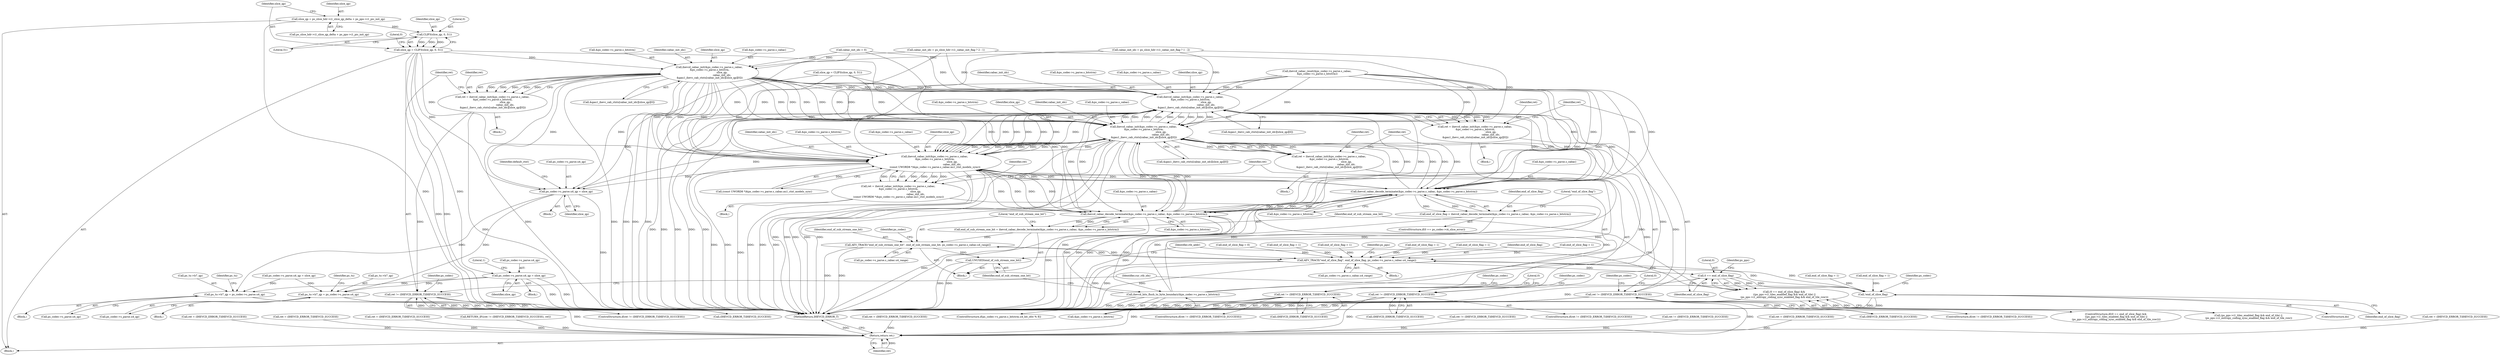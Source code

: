 digraph "0_Android_2b9fb0c2074d370a254b35e2489de2d94943578d@integer" {
"1000857" [label="(Call,slice_qp = ps_slice_hdr->i1_slice_qp_delta + ps_pps->i1_pic_init_qp)"];
"1000868" [label="(Call,CLIP3(slice_qp, 0, 51))"];
"1000866" [label="(Call,slice_qp = CLIP3(slice_qp, 0, 51))"];
"1000901" [label="(Call,ps_codec->s_parse.u4_qp = slice_qp)"];
"1001993" [label="(Call,ps_tu->b7_qp = ps_codec->s_parse.u4_qp)"];
"1002264" [label="(Call,ps_tu->b7_qp = ps_codec->s_parse.u4_qp)"];
"1000986" [label="(Call,ihevcd_cabac_init(&ps_codec->s_parse.s_cabac,\n &ps_codec->s_parse.s_bitstrm,\n                                slice_qp,\n                                cabac_init_idc,\n &gau1_ihevc_cab_ctxts[cabac_init_idc][slice_qp][0]))"];
"1000984" [label="(Call,ret = ihevcd_cabac_init(&ps_codec->s_parse.s_cabac,\n &ps_codec->s_parse.s_bitstrm,\n                                slice_qp,\n                                cabac_init_idc,\n &gau1_ihevc_cab_ctxts[cabac_init_idc][slice_qp][0]))"];
"1001010" [label="(Call,ret != (IHEVCD_ERROR_T)IHEVCD_SUCCESS)"];
"1005289" [label="(Return,return ret;)"];
"1001305" [label="(Call,ihevcd_cabac_init(&ps_codec->s_parse.s_cabac,\n &ps_codec->s_parse.s_bitstrm,\n                                        slice_qp,\n                                        cabac_init_idc,\n &gau1_ihevc_cab_ctxts[cabac_init_idc][slice_qp][0]))"];
"1001303" [label="(Call,ret = ihevcd_cabac_init(&ps_codec->s_parse.s_cabac,\n &ps_codec->s_parse.s_bitstrm,\n                                        slice_qp,\n                                        cabac_init_idc,\n &gau1_ihevc_cab_ctxts[cabac_init_idc][slice_qp][0]))"];
"1001329" [label="(Call,ret != (IHEVCD_ERROR_T)IHEVCD_SUCCESS)"];
"1001564" [label="(Call,ps_codec->s_parse.u4_qp = slice_qp)"];
"1001576" [label="(Call,ihevcd_cabac_init(&ps_codec->s_parse.s_cabac,\n &ps_codec->s_parse.s_bitstrm,\n                                            slice_qp,\n                                            cabac_init_idc,\n &gau1_ihevc_cab_ctxts[cabac_init_idc][slice_qp][0]))"];
"1001574" [label="(Call,ret = ihevcd_cabac_init(&ps_codec->s_parse.s_cabac,\n &ps_codec->s_parse.s_bitstrm,\n                                            slice_qp,\n                                            cabac_init_idc,\n &gau1_ihevc_cab_ctxts[cabac_init_idc][slice_qp][0]))"];
"1001600" [label="(Call,ret != (IHEVCD_ERROR_T)IHEVCD_SUCCESS)"];
"1001623" [label="(Call,ihevcd_cabac_init(&ps_codec->s_parse.s_cabac,\n &ps_codec->s_parse.s_bitstrm,\n                                            slice_qp,\n                                            cabac_init_idc,\n (const UWORD8 *)&ps_codec->s_parse.s_cabac.au1_ctxt_models_sync))"];
"1001621" [label="(Call,ret = ihevcd_cabac_init(&ps_codec->s_parse.s_cabac,\n &ps_codec->s_parse.s_bitstrm,\n                                            slice_qp,\n                                            cabac_init_idc,\n (const UWORD8 *)&ps_codec->s_parse.s_cabac.au1_ctxt_models_sync))"];
"1001649" [label="(Call,ret != (IHEVCD_ERROR_T)IHEVCD_SUCCESS)"];
"1002405" [label="(Call,ihevcd_cabac_decode_terminate(&ps_codec->s_parse.s_cabac, &ps_codec->s_parse.s_bitstrm))"];
"1002403" [label="(Call,end_of_slice_flag = ihevcd_cabac_decode_terminate(&ps_codec->s_parse.s_cabac, &ps_codec->s_parse.s_bitstrm))"];
"1002418" [label="(Call,AEV_TRACE(\"end_of_slice_flag\", end_of_slice_flag, ps_codec->s_parse.s_cabac.u4_range))"];
"1002525" [label="(Call,0 == end_of_slice_flag)"];
"1002524" [label="(Call,(0 == end_of_slice_flag) &&\n ((ps_pps->i1_tiles_enabled_flag && end_of_tile) ||\n (ps_pps->i1_entropy_coding_sync_enabled_flag && end_of_tile_row)))"];
"1004893" [label="(Call,!end_of_slice_flag)"];
"1002556" [label="(Call,AEV_TRACE(\"end_of_sub_stream_one_bit\", end_of_sub_stream_one_bit, ps_codec->s_parse.s_cabac.u4_range))"];
"1002583" [label="(Call,UNUSED(end_of_sub_stream_one_bit))"];
"1002543" [label="(Call,ihevcd_cabac_decode_terminate(&ps_codec->s_parse.s_cabac, &ps_codec->s_parse.s_bitstrm))"];
"1002541" [label="(Call,end_of_sub_stream_one_bit = ihevcd_cabac_decode_terminate(&ps_codec->s_parse.s_cabac, &ps_codec->s_parse.s_bitstrm))"];
"1002576" [label="(Call,ihevcd_bits_flush_to_byte_boundary(&ps_codec->s_parse.s_bitstrm))"];
"1002558" [label="(Identifier,end_of_sub_stream_one_bit)"];
"1001320" [label="(Call,&gau1_ihevc_cab_ctxts[cabac_init_idc][slice_qp][0])"];
"1001331" [label="(Call,(IHEVCD_ERROR_T)IHEVCD_SUCCESS)"];
"1002542" [label="(Identifier,end_of_sub_stream_one_bit)"];
"1002583" [label="(Call,UNUSED(end_of_sub_stream_one_bit))"];
"1002420" [label="(Identifier,end_of_slice_flag)"];
"1002566" [label="(ControlStructure,if(ps_codec->s_parse.s_bitstrm.u4_bit_ofst % 8))"];
"1000191" [label="(Call,ret = (IHEVCD_ERROR_T)IHEVCD_SUCCESS)"];
"1001011" [label="(Identifier,ret)"];
"1001583" [label="(Call,&ps_codec->s_parse.s_bitstrm)"];
"1002559" [label="(Call,ps_codec->s_parse.s_cabac.u4_range)"];
"1000839" [label="(Call,cabac_init_idc = ps_slice_hdr->i1_cabac_init_flag ? 2 : 1)"];
"1000870" [label="(Literal,0)"];
"1001330" [label="(Identifier,ret)"];
"1001648" [label="(ControlStructure,if(ret != (IHEVCD_ERROR_T)IHEVCD_SUCCESS))"];
"1000902" [label="(Call,ps_codec->s_parse.u4_qp)"];
"1001997" [label="(Call,ps_codec->s_parse.u4_qp)"];
"1001010" [label="(Call,ret != (IHEVCD_ERROR_T)IHEVCD_SUCCESS)"];
"1000866" [label="(Call,slice_qp = CLIP3(slice_qp, 0, 51))"];
"1002164" [label="(Block,)"];
"1001018" [label="(Identifier,ps_codec)"];
"1005291" [label="(MethodReturn,IHEVCD_ERROR_T)"];
"1002577" [label="(Call,&ps_codec->s_parse.s_bitstrm)"];
"1001564" [label="(Call,ps_codec->s_parse.u4_qp = slice_qp)"];
"1001576" [label="(Call,ihevcd_cabac_init(&ps_codec->s_parse.s_cabac,\n &ps_codec->s_parse.s_bitstrm,\n                                            slice_qp,\n                                            cabac_init_idc,\n &gau1_ihevc_cab_ctxts[cabac_init_idc][slice_qp][0]))"];
"1002412" [label="(Call,&ps_codec->s_parse.s_bitstrm)"];
"1005290" [label="(Identifier,ret)"];
"1002543" [label="(Call,ihevcd_cabac_decode_terminate(&ps_codec->s_parse.s_cabac, &ps_codec->s_parse.s_bitstrm))"];
"1002268" [label="(Call,ps_codec->s_parse.u4_qp)"];
"1002527" [label="(Identifier,end_of_slice_flag)"];
"1002556" [label="(Call,AEV_TRACE(\"end_of_sub_stream_one_bit\", end_of_sub_stream_one_bit, ps_codec->s_parse.s_cabac.u4_range))"];
"1001651" [label="(Call,(IHEVCD_ERROR_T)IHEVCD_SUCCESS)"];
"1001630" [label="(Call,&ps_codec->s_parse.s_bitstrm)"];
"1001589" [label="(Identifier,slice_qp)"];
"1000907" [label="(Identifier,slice_qp)"];
"1000984" [label="(Call,ret = ihevcd_cabac_init(&ps_codec->s_parse.s_cabac,\n &ps_codec->s_parse.s_bitstrm,\n                                slice_qp,\n                                cabac_init_idc,\n &gau1_ihevc_cab_ctxts[cabac_init_idc][slice_qp][0]))"];
"1001599" [label="(ControlStructure,if(ret != (IHEVCD_ERROR_T)IHEVCD_SUCCESS))"];
"1001608" [label="(Identifier,ps_codec)"];
"1001572" [label="(Identifier,default_ctxt)"];
"1000901" [label="(Call,ps_codec->s_parse.u4_qp = slice_qp)"];
"1001328" [label="(ControlStructure,if(ret != (IHEVCD_ERROR_T)IHEVCD_SUCCESS))"];
"1002525" [label="(Call,0 == end_of_slice_flag)"];
"1000857" [label="(Call,slice_qp = ps_slice_hdr->i1_slice_qp_delta + ps_pps->i1_pic_init_qp)"];
"1000987" [label="(Call,&ps_codec->s_parse.s_cabac)"];
"1001866" [label="(Call,ret != (IHEVCD_ERROR_T)IHEVCD_SUCCESS)"];
"1001573" [label="(Block,)"];
"1000867" [label="(Identifier,slice_qp)"];
"1001602" [label="(Call,(IHEVCD_ERROR_T)IHEVCD_SUCCESS)"];
"1004894" [label="(Identifier,end_of_slice_flag)"];
"1001001" [label="(Call,&gau1_ihevc_cab_ctxts[cabac_init_idc][slice_qp][0])"];
"1002571" [label="(Identifier,ps_codec)"];
"1001993" [label="(Call,ps_tu->b7_qp = ps_codec->s_parse.u4_qp)"];
"1001670" [label="(Literal,0)"];
"1001021" [label="(Call,end_of_slice_flag = 1)"];
"1002584" [label="(Identifier,end_of_sub_stream_one_bit)"];
"1000858" [label="(Identifier,slice_qp)"];
"1000197" [label="(Call,end_of_slice_flag = 0)"];
"1001303" [label="(Call,ret = ihevcd_cabac_init(&ps_codec->s_parse.s_cabac,\n &ps_codec->s_parse.s_bitstrm,\n                                        slice_qp,\n                                        cabac_init_idc,\n &gau1_ihevc_cab_ctxts[cabac_init_idc][slice_qp][0]))"];
"1002539" [label="(Block,)"];
"1002576" [label="(Call,ihevcd_bits_flush_to_byte_boundary(&ps_codec->s_parse.s_bitstrm))"];
"1001601" [label="(Identifier,ret)"];
"1000871" [label="(Literal,51)"];
"1001448" [label="(Call,ret != (IHEVCD_ERROR_T)IHEVCD_SUCCESS)"];
"1000993" [label="(Call,&ps_codec->s_parse.s_bitstrm)"];
"1001624" [label="(Call,&ps_codec->s_parse.s_cabac)"];
"1001329" [label="(Call,ret != (IHEVCD_ERROR_T)IHEVCD_SUCCESS)"];
"1002528" [label="(Call,(ps_pps->i1_tiles_enabled_flag && end_of_tile) ||\n (ps_pps->i1_entropy_coding_sync_enabled_flag && end_of_tile_row))"];
"1001565" [label="(Call,ps_codec->s_parse.u4_qp)"];
"1000985" [label="(Identifier,ret)"];
"1001034" [label="(Identifier,cur_ctb_idx)"];
"1002264" [label="(Call,ps_tu->b7_qp = ps_codec->s_parse.u4_qp)"];
"1002397" [label="(ControlStructure,if(0 == ps_codec->i4_slice_error))"];
"1001012" [label="(Call,(IHEVCD_ERROR_T)IHEVCD_SUCCESS)"];
"1001343" [label="(Call,ret = (IHEVCD_ERROR_T)IHEVCD_SUCCESS)"];
"1001009" [label="(ControlStructure,if(ret != (IHEVCD_ERROR_T)IHEVCD_SUCCESS))"];
"1001153" [label="(Call,ps_codec->s_parse.u4_qp = slice_qp)"];
"1001575" [label="(Identifier,ret)"];
"1000875" [label="(Literal,0)"];
"1000869" [label="(Identifier,slice_qp)"];
"1001650" [label="(Identifier,ret)"];
"1002421" [label="(Call,ps_codec->s_parse.s_cabac.u4_range)"];
"1002588" [label="(Identifier,ctb_addr)"];
"1002418" [label="(Call,AEV_TRACE(\"end_of_slice_flag\", end_of_slice_flag, ps_codec->s_parse.s_cabac.u4_range))"];
"1001621" [label="(Call,ret = ihevcd_cabac_init(&ps_codec->s_parse.s_cabac,\n &ps_codec->s_parse.s_bitstrm,\n                                            slice_qp,\n                                            cabac_init_idc,\n (const UWORD8 *)&ps_codec->s_parse.s_cabac.au1_ctxt_models_sync))"];
"1000859" [label="(Call,ps_slice_hdr->i1_slice_qp_delta + ps_pps->i1_pic_init_qp)"];
"1001305" [label="(Call,ihevcd_cabac_init(&ps_codec->s_parse.s_cabac,\n &ps_codec->s_parse.s_bitstrm,\n                                        slice_qp,\n                                        cabac_init_idc,\n &gau1_ihevc_cab_ctxts[cabac_init_idc][slice_qp][0]))"];
"1002541" [label="(Call,end_of_sub_stream_one_bit = ihevcd_cabac_decode_terminate(&ps_codec->s_parse.s_cabac, &ps_codec->s_parse.s_bitstrm))"];
"1001319" [label="(Identifier,cabac_init_idc)"];
"1001611" [label="(Call,end_of_slice_flag = 1)"];
"1001570" [label="(Identifier,slice_qp)"];
"1001623" [label="(Call,ihevcd_cabac_init(&ps_codec->s_parse.s_cabac,\n &ps_codec->s_parse.s_bitstrm,\n                                            slice_qp,\n                                            cabac_init_idc,\n (const UWORD8 *)&ps_codec->s_parse.s_cabac.au1_ctxt_models_sync))"];
"1001590" [label="(Identifier,cabac_init_idc)"];
"1001649" [label="(Call,ret != (IHEVCD_ERROR_T)IHEVCD_SUCCESS)"];
"1000828" [label="(Call,cabac_init_idc = 0)"];
"1000986" [label="(Call,ihevcd_cabac_init(&ps_codec->s_parse.s_cabac,\n &ps_codec->s_parse.s_bitstrm,\n                                slice_qp,\n                                cabac_init_idc,\n &gau1_ihevc_cab_ctxts[cabac_init_idc][slice_qp][0]))"];
"1000868" [label="(Call,CLIP3(slice_qp, 0, 51))"];
"1001304" [label="(Identifier,ret)"];
"1001029" [label="(ControlStructure,do)"];
"1002405" [label="(Call,ihevcd_cabac_decode_terminate(&ps_codec->s_parse.s_cabac, &ps_codec->s_parse.s_bitstrm))"];
"1001660" [label="(Call,end_of_slice_flag = 1)"];
"1001534" [label="(Block,)"];
"1001591" [label="(Call,&gau1_ihevc_cab_ctxts[cabac_init_idc][slice_qp][0])"];
"1002265" [label="(Call,ps_tu->b7_qp)"];
"1002004" [label="(Identifier,ps_tu)"];
"1001614" [label="(Call,ret = (IHEVCD_ERROR_T)IHEVCD_SUCCESS)"];
"1001620" [label="(Block,)"];
"1004887" [label="(Call,end_of_slice_flag = 1)"];
"1002403" [label="(Call,end_of_slice_flag = ihevcd_cabac_decode_terminate(&ps_codec->s_parse.s_cabac, &ps_codec->s_parse.s_bitstrm))"];
"1001337" [label="(Identifier,ps_codec)"];
"1001622" [label="(Identifier,ret)"];
"1002158" [label="(Call,ret = (IHEVCD_ERROR_T)IHEVCD_SUCCESS)"];
"1002431" [label="(Identifier,ps_pps)"];
"1002526" [label="(Literal,0)"];
"1004810" [label="(Call,end_of_slice_flag = 1)"];
"1004897" [label="(Identifier,ps_codec)"];
"1001350" [label="(Literal,0)"];
"1000983" [label="(Block,)"];
"1001147" [label="(Call,slice_qp = CLIP3(slice_qp, 0, 51))"];
"1001657" [label="(Identifier,ps_codec)"];
"1001577" [label="(Call,&ps_codec->s_parse.s_cabac)"];
"1001994" [label="(Call,ps_tu->b7_qp)"];
"1004893" [label="(Call,!end_of_slice_flag)"];
"1001024" [label="(Call,ret = (IHEVCD_ERROR_T)IHEVCD_SUCCESS)"];
"1002557" [label="(Literal,\"end_of_sub_stream_one_bit\")"];
"1000900" [label="(Block,)"];
"1001000" [label="(Identifier,cabac_init_idc)"];
"1000999" [label="(Identifier,slice_qp)"];
"1002531" [label="(Identifier,ps_pps)"];
"1002524" [label="(Call,(0 == end_of_slice_flag) &&\n ((ps_pps->i1_tiles_enabled_flag && end_of_tile) ||\n (ps_pps->i1_entropy_coding_sync_enabled_flag && end_of_tile_row)))"];
"1002406" [label="(Call,&ps_codec->s_parse.s_cabac)"];
"1001638" [label="(Call,(const UWORD8 *)&ps_codec->s_parse.s_cabac.au1_ctxt_models_sync)"];
"1002419" [label="(Literal,\"end_of_slice_flag\")"];
"1002523" [label="(ControlStructure,if((0 == end_of_slice_flag) &&\n ((ps_pps->i1_tiles_enabled_flag && end_of_tile) ||\n (ps_pps->i1_entropy_coding_sync_enabled_flag && end_of_tile_row))))"];
"1001312" [label="(Call,&ps_codec->s_parse.s_bitstrm)"];
"1005289" [label="(Return,return ret;)"];
"1001636" [label="(Identifier,slice_qp)"];
"1001306" [label="(Call,&ps_codec->s_parse.s_cabac)"];
"1002544" [label="(Call,&ps_codec->s_parse.s_cabac)"];
"1001302" [label="(Block,)"];
"1001871" [label="(Block,)"];
"1001574" [label="(Call,ret = ihevcd_cabac_init(&ps_codec->s_parse.s_cabac,\n &ps_codec->s_parse.s_bitstrm,\n                                            slice_qp,\n                                            cabac_init_idc,\n &gau1_ihevc_cab_ctxts[cabac_init_idc][slice_qp][0]))"];
"1001600" [label="(Call,ret != (IHEVCD_ERROR_T)IHEVCD_SUCCESS)"];
"1002275" [label="(Identifier,ps_tu)"];
"1002155" [label="(Call,end_of_slice_flag = 1)"];
"1002404" [label="(Identifier,end_of_slice_flag)"];
"1001663" [label="(Call,ret = (IHEVCD_ERROR_T)IHEVCD_SUCCESS)"];
"1001340" [label="(Call,end_of_slice_flag = 1)"];
"1000911" [label="(Literal,1)"];
"1001318" [label="(Identifier,slice_qp)"];
"1001030" [label="(Block,)"];
"1000189" [label="(Block,)"];
"1000951" [label="(Call,ihevcd_cabac_reset(&ps_codec->s_parse.s_cabac,\n &ps_codec->s_parse.s_bitstrm))"];
"1000510" [label="(Call,RETURN_IF((ret != (IHEVCD_ERROR_T)IHEVCD_SUCCESS), ret))"];
"1001637" [label="(Identifier,cabac_init_idc)"];
"1000849" [label="(Call,cabac_init_idc = ps_slice_hdr->i1_cabac_init_flag ? 1 : 2)"];
"1002550" [label="(Call,&ps_codec->s_parse.s_bitstrm)"];
"1000857" -> "1000189"  [label="AST: "];
"1000857" -> "1000859"  [label="CFG: "];
"1000858" -> "1000857"  [label="AST: "];
"1000859" -> "1000857"  [label="AST: "];
"1000867" -> "1000857"  [label="CFG: "];
"1000857" -> "1005291"  [label="DDG: "];
"1000857" -> "1000868"  [label="DDG: "];
"1000868" -> "1000866"  [label="AST: "];
"1000868" -> "1000871"  [label="CFG: "];
"1000869" -> "1000868"  [label="AST: "];
"1000870" -> "1000868"  [label="AST: "];
"1000871" -> "1000868"  [label="AST: "];
"1000866" -> "1000868"  [label="CFG: "];
"1000868" -> "1000866"  [label="DDG: "];
"1000868" -> "1000866"  [label="DDG: "];
"1000868" -> "1000866"  [label="DDG: "];
"1000866" -> "1000189"  [label="AST: "];
"1000867" -> "1000866"  [label="AST: "];
"1000875" -> "1000866"  [label="CFG: "];
"1000866" -> "1005291"  [label="DDG: "];
"1000866" -> "1005291"  [label="DDG: "];
"1000866" -> "1000901"  [label="DDG: "];
"1000866" -> "1000986"  [label="DDG: "];
"1000866" -> "1001564"  [label="DDG: "];
"1000866" -> "1001576"  [label="DDG: "];
"1000866" -> "1001623"  [label="DDG: "];
"1000901" -> "1000900"  [label="AST: "];
"1000901" -> "1000907"  [label="CFG: "];
"1000902" -> "1000901"  [label="AST: "];
"1000907" -> "1000901"  [label="AST: "];
"1000911" -> "1000901"  [label="CFG: "];
"1000901" -> "1005291"  [label="DDG: "];
"1000901" -> "1005291"  [label="DDG: "];
"1000901" -> "1001993"  [label="DDG: "];
"1000901" -> "1002264"  [label="DDG: "];
"1001993" -> "1001871"  [label="AST: "];
"1001993" -> "1001997"  [label="CFG: "];
"1001994" -> "1001993"  [label="AST: "];
"1001997" -> "1001993"  [label="AST: "];
"1002004" -> "1001993"  [label="CFG: "];
"1001993" -> "1005291"  [label="DDG: "];
"1001993" -> "1005291"  [label="DDG: "];
"1001153" -> "1001993"  [label="DDG: "];
"1001564" -> "1001993"  [label="DDG: "];
"1002264" -> "1002164"  [label="AST: "];
"1002264" -> "1002268"  [label="CFG: "];
"1002265" -> "1002264"  [label="AST: "];
"1002268" -> "1002264"  [label="AST: "];
"1002275" -> "1002264"  [label="CFG: "];
"1002264" -> "1005291"  [label="DDG: "];
"1002264" -> "1005291"  [label="DDG: "];
"1001153" -> "1002264"  [label="DDG: "];
"1001564" -> "1002264"  [label="DDG: "];
"1000986" -> "1000984"  [label="AST: "];
"1000986" -> "1001001"  [label="CFG: "];
"1000987" -> "1000986"  [label="AST: "];
"1000993" -> "1000986"  [label="AST: "];
"1000999" -> "1000986"  [label="AST: "];
"1001000" -> "1000986"  [label="AST: "];
"1001001" -> "1000986"  [label="AST: "];
"1000984" -> "1000986"  [label="CFG: "];
"1000986" -> "1005291"  [label="DDG: "];
"1000986" -> "1005291"  [label="DDG: "];
"1000986" -> "1005291"  [label="DDG: "];
"1000986" -> "1005291"  [label="DDG: "];
"1000986" -> "1005291"  [label="DDG: "];
"1000986" -> "1000984"  [label="DDG: "];
"1000986" -> "1000984"  [label="DDG: "];
"1000986" -> "1000984"  [label="DDG: "];
"1000986" -> "1000984"  [label="DDG: "];
"1000986" -> "1000984"  [label="DDG: "];
"1000828" -> "1000986"  [label="DDG: "];
"1000849" -> "1000986"  [label="DDG: "];
"1000839" -> "1000986"  [label="DDG: "];
"1000986" -> "1001305"  [label="DDG: "];
"1000986" -> "1001305"  [label="DDG: "];
"1000986" -> "1001305"  [label="DDG: "];
"1000986" -> "1001305"  [label="DDG: "];
"1000986" -> "1001564"  [label="DDG: "];
"1000986" -> "1001576"  [label="DDG: "];
"1000986" -> "1001576"  [label="DDG: "];
"1000986" -> "1001576"  [label="DDG: "];
"1000986" -> "1001576"  [label="DDG: "];
"1000986" -> "1001576"  [label="DDG: "];
"1000986" -> "1001623"  [label="DDG: "];
"1000986" -> "1001623"  [label="DDG: "];
"1000986" -> "1001623"  [label="DDG: "];
"1000986" -> "1001623"  [label="DDG: "];
"1000986" -> "1002405"  [label="DDG: "];
"1000986" -> "1002405"  [label="DDG: "];
"1000986" -> "1002543"  [label="DDG: "];
"1000986" -> "1002543"  [label="DDG: "];
"1000984" -> "1000983"  [label="AST: "];
"1000985" -> "1000984"  [label="AST: "];
"1001011" -> "1000984"  [label="CFG: "];
"1000984" -> "1005291"  [label="DDG: "];
"1000984" -> "1001010"  [label="DDG: "];
"1001010" -> "1001009"  [label="AST: "];
"1001010" -> "1001012"  [label="CFG: "];
"1001011" -> "1001010"  [label="AST: "];
"1001012" -> "1001010"  [label="AST: "];
"1001018" -> "1001010"  [label="CFG: "];
"1001034" -> "1001010"  [label="CFG: "];
"1001010" -> "1005291"  [label="DDG: "];
"1001010" -> "1005291"  [label="DDG: "];
"1001010" -> "1005291"  [label="DDG: "];
"1001012" -> "1001010"  [label="DDG: "];
"1001010" -> "1005289"  [label="DDG: "];
"1005289" -> "1000189"  [label="AST: "];
"1005289" -> "1005290"  [label="CFG: "];
"1005290" -> "1005289"  [label="AST: "];
"1005291" -> "1005289"  [label="CFG: "];
"1005289" -> "1005291"  [label="DDG: "];
"1005290" -> "1005289"  [label="DDG: "];
"1001448" -> "1005289"  [label="DDG: "];
"1001329" -> "1005289"  [label="DDG: "];
"1000510" -> "1005289"  [label="DDG: "];
"1002158" -> "1005289"  [label="DDG: "];
"1001343" -> "1005289"  [label="DDG: "];
"1001866" -> "1005289"  [label="DDG: "];
"1001600" -> "1005289"  [label="DDG: "];
"1000191" -> "1005289"  [label="DDG: "];
"1001614" -> "1005289"  [label="DDG: "];
"1001649" -> "1005289"  [label="DDG: "];
"1001024" -> "1005289"  [label="DDG: "];
"1001663" -> "1005289"  [label="DDG: "];
"1001305" -> "1001303"  [label="AST: "];
"1001305" -> "1001320"  [label="CFG: "];
"1001306" -> "1001305"  [label="AST: "];
"1001312" -> "1001305"  [label="AST: "];
"1001318" -> "1001305"  [label="AST: "];
"1001319" -> "1001305"  [label="AST: "];
"1001320" -> "1001305"  [label="AST: "];
"1001303" -> "1001305"  [label="CFG: "];
"1001305" -> "1005291"  [label="DDG: "];
"1001305" -> "1005291"  [label="DDG: "];
"1001305" -> "1005291"  [label="DDG: "];
"1001305" -> "1005291"  [label="DDG: "];
"1001305" -> "1005291"  [label="DDG: "];
"1001305" -> "1001303"  [label="DDG: "];
"1001305" -> "1001303"  [label="DDG: "];
"1001305" -> "1001303"  [label="DDG: "];
"1001305" -> "1001303"  [label="DDG: "];
"1001305" -> "1001303"  [label="DDG: "];
"1002543" -> "1001305"  [label="DDG: "];
"1002543" -> "1001305"  [label="DDG: "];
"1002405" -> "1001305"  [label="DDG: "];
"1002405" -> "1001305"  [label="DDG: "];
"1001623" -> "1001305"  [label="DDG: "];
"1001623" -> "1001305"  [label="DDG: "];
"1001623" -> "1001305"  [label="DDG: "];
"1000951" -> "1001305"  [label="DDG: "];
"1000951" -> "1001305"  [label="DDG: "];
"1001576" -> "1001305"  [label="DDG: "];
"1001576" -> "1001305"  [label="DDG: "];
"1001576" -> "1001305"  [label="DDG: "];
"1001576" -> "1001305"  [label="DDG: "];
"1002576" -> "1001305"  [label="DDG: "];
"1001147" -> "1001305"  [label="DDG: "];
"1000828" -> "1001305"  [label="DDG: "];
"1000849" -> "1001305"  [label="DDG: "];
"1000839" -> "1001305"  [label="DDG: "];
"1001305" -> "1001564"  [label="DDG: "];
"1001305" -> "1001576"  [label="DDG: "];
"1001305" -> "1001576"  [label="DDG: "];
"1001305" -> "1001576"  [label="DDG: "];
"1001305" -> "1001576"  [label="DDG: "];
"1001305" -> "1001576"  [label="DDG: "];
"1001305" -> "1001623"  [label="DDG: "];
"1001305" -> "1001623"  [label="DDG: "];
"1001305" -> "1001623"  [label="DDG: "];
"1001305" -> "1001623"  [label="DDG: "];
"1001305" -> "1002405"  [label="DDG: "];
"1001305" -> "1002405"  [label="DDG: "];
"1001305" -> "1002543"  [label="DDG: "];
"1001305" -> "1002543"  [label="DDG: "];
"1001303" -> "1001302"  [label="AST: "];
"1001304" -> "1001303"  [label="AST: "];
"1001330" -> "1001303"  [label="CFG: "];
"1001303" -> "1005291"  [label="DDG: "];
"1001303" -> "1001329"  [label="DDG: "];
"1001329" -> "1001328"  [label="AST: "];
"1001329" -> "1001331"  [label="CFG: "];
"1001330" -> "1001329"  [label="AST: "];
"1001331" -> "1001329"  [label="AST: "];
"1001337" -> "1001329"  [label="CFG: "];
"1001350" -> "1001329"  [label="CFG: "];
"1001329" -> "1005291"  [label="DDG: "];
"1001329" -> "1005291"  [label="DDG: "];
"1001329" -> "1005291"  [label="DDG: "];
"1001331" -> "1001329"  [label="DDG: "];
"1001564" -> "1001534"  [label="AST: "];
"1001564" -> "1001570"  [label="CFG: "];
"1001565" -> "1001564"  [label="AST: "];
"1001570" -> "1001564"  [label="AST: "];
"1001572" -> "1001564"  [label="CFG: "];
"1001564" -> "1005291"  [label="DDG: "];
"1001623" -> "1001564"  [label="DDG: "];
"1001576" -> "1001564"  [label="DDG: "];
"1001147" -> "1001564"  [label="DDG: "];
"1001576" -> "1001574"  [label="AST: "];
"1001576" -> "1001591"  [label="CFG: "];
"1001577" -> "1001576"  [label="AST: "];
"1001583" -> "1001576"  [label="AST: "];
"1001589" -> "1001576"  [label="AST: "];
"1001590" -> "1001576"  [label="AST: "];
"1001591" -> "1001576"  [label="AST: "];
"1001574" -> "1001576"  [label="CFG: "];
"1001576" -> "1005291"  [label="DDG: "];
"1001576" -> "1005291"  [label="DDG: "];
"1001576" -> "1005291"  [label="DDG: "];
"1001576" -> "1005291"  [label="DDG: "];
"1001576" -> "1005291"  [label="DDG: "];
"1001576" -> "1001574"  [label="DDG: "];
"1001576" -> "1001574"  [label="DDG: "];
"1001576" -> "1001574"  [label="DDG: "];
"1001576" -> "1001574"  [label="DDG: "];
"1001576" -> "1001574"  [label="DDG: "];
"1002543" -> "1001576"  [label="DDG: "];
"1002543" -> "1001576"  [label="DDG: "];
"1002405" -> "1001576"  [label="DDG: "];
"1002405" -> "1001576"  [label="DDG: "];
"1001623" -> "1001576"  [label="DDG: "];
"1001623" -> "1001576"  [label="DDG: "];
"1001623" -> "1001576"  [label="DDG: "];
"1001623" -> "1001576"  [label="DDG: "];
"1000951" -> "1001576"  [label="DDG: "];
"1000951" -> "1001576"  [label="DDG: "];
"1002576" -> "1001576"  [label="DDG: "];
"1001147" -> "1001576"  [label="DDG: "];
"1000828" -> "1001576"  [label="DDG: "];
"1000849" -> "1001576"  [label="DDG: "];
"1000839" -> "1001576"  [label="DDG: "];
"1001576" -> "1001623"  [label="DDG: "];
"1001576" -> "1001623"  [label="DDG: "];
"1001576" -> "1001623"  [label="DDG: "];
"1001576" -> "1001623"  [label="DDG: "];
"1001576" -> "1002405"  [label="DDG: "];
"1001576" -> "1002405"  [label="DDG: "];
"1001576" -> "1002543"  [label="DDG: "];
"1001576" -> "1002543"  [label="DDG: "];
"1001574" -> "1001573"  [label="AST: "];
"1001575" -> "1001574"  [label="AST: "];
"1001601" -> "1001574"  [label="CFG: "];
"1001574" -> "1005291"  [label="DDG: "];
"1001574" -> "1001600"  [label="DDG: "];
"1001600" -> "1001599"  [label="AST: "];
"1001600" -> "1001602"  [label="CFG: "];
"1001601" -> "1001600"  [label="AST: "];
"1001602" -> "1001600"  [label="AST: "];
"1001608" -> "1001600"  [label="CFG: "];
"1001670" -> "1001600"  [label="CFG: "];
"1001600" -> "1005291"  [label="DDG: "];
"1001600" -> "1005291"  [label="DDG: "];
"1001600" -> "1005291"  [label="DDG: "];
"1001602" -> "1001600"  [label="DDG: "];
"1001623" -> "1001621"  [label="AST: "];
"1001623" -> "1001638"  [label="CFG: "];
"1001624" -> "1001623"  [label="AST: "];
"1001630" -> "1001623"  [label="AST: "];
"1001636" -> "1001623"  [label="AST: "];
"1001637" -> "1001623"  [label="AST: "];
"1001638" -> "1001623"  [label="AST: "];
"1001621" -> "1001623"  [label="CFG: "];
"1001623" -> "1005291"  [label="DDG: "];
"1001623" -> "1005291"  [label="DDG: "];
"1001623" -> "1005291"  [label="DDG: "];
"1001623" -> "1005291"  [label="DDG: "];
"1001623" -> "1005291"  [label="DDG: "];
"1001623" -> "1001621"  [label="DDG: "];
"1001623" -> "1001621"  [label="DDG: "];
"1001623" -> "1001621"  [label="DDG: "];
"1001623" -> "1001621"  [label="DDG: "];
"1001623" -> "1001621"  [label="DDG: "];
"1002543" -> "1001623"  [label="DDG: "];
"1002543" -> "1001623"  [label="DDG: "];
"1002405" -> "1001623"  [label="DDG: "];
"1002405" -> "1001623"  [label="DDG: "];
"1000951" -> "1001623"  [label="DDG: "];
"1000951" -> "1001623"  [label="DDG: "];
"1002576" -> "1001623"  [label="DDG: "];
"1001147" -> "1001623"  [label="DDG: "];
"1000828" -> "1001623"  [label="DDG: "];
"1000849" -> "1001623"  [label="DDG: "];
"1000839" -> "1001623"  [label="DDG: "];
"1001638" -> "1001623"  [label="DDG: "];
"1001623" -> "1002405"  [label="DDG: "];
"1001623" -> "1002405"  [label="DDG: "];
"1001623" -> "1002543"  [label="DDG: "];
"1001623" -> "1002543"  [label="DDG: "];
"1001621" -> "1001620"  [label="AST: "];
"1001622" -> "1001621"  [label="AST: "];
"1001650" -> "1001621"  [label="CFG: "];
"1001621" -> "1005291"  [label="DDG: "];
"1001621" -> "1001649"  [label="DDG: "];
"1001649" -> "1001648"  [label="AST: "];
"1001649" -> "1001651"  [label="CFG: "];
"1001650" -> "1001649"  [label="AST: "];
"1001651" -> "1001649"  [label="AST: "];
"1001657" -> "1001649"  [label="CFG: "];
"1001670" -> "1001649"  [label="CFG: "];
"1001649" -> "1005291"  [label="DDG: "];
"1001649" -> "1005291"  [label="DDG: "];
"1001649" -> "1005291"  [label="DDG: "];
"1001651" -> "1001649"  [label="DDG: "];
"1002405" -> "1002403"  [label="AST: "];
"1002405" -> "1002412"  [label="CFG: "];
"1002406" -> "1002405"  [label="AST: "];
"1002412" -> "1002405"  [label="AST: "];
"1002403" -> "1002405"  [label="CFG: "];
"1002405" -> "1005291"  [label="DDG: "];
"1002405" -> "1005291"  [label="DDG: "];
"1002405" -> "1002403"  [label="DDG: "];
"1002405" -> "1002403"  [label="DDG: "];
"1002543" -> "1002405"  [label="DDG: "];
"1002543" -> "1002405"  [label="DDG: "];
"1000951" -> "1002405"  [label="DDG: "];
"1000951" -> "1002405"  [label="DDG: "];
"1002576" -> "1002405"  [label="DDG: "];
"1002405" -> "1002543"  [label="DDG: "];
"1002405" -> "1002543"  [label="DDG: "];
"1002403" -> "1002397"  [label="AST: "];
"1002404" -> "1002403"  [label="AST: "];
"1002419" -> "1002403"  [label="CFG: "];
"1002403" -> "1005291"  [label="DDG: "];
"1002403" -> "1002418"  [label="DDG: "];
"1002418" -> "1001030"  [label="AST: "];
"1002418" -> "1002421"  [label="CFG: "];
"1002419" -> "1002418"  [label="AST: "];
"1002420" -> "1002418"  [label="AST: "];
"1002421" -> "1002418"  [label="AST: "];
"1002431" -> "1002418"  [label="CFG: "];
"1002418" -> "1005291"  [label="DDG: "];
"1002418" -> "1005291"  [label="DDG: "];
"1002418" -> "1005291"  [label="DDG: "];
"1002155" -> "1002418"  [label="DDG: "];
"1001660" -> "1002418"  [label="DDG: "];
"1004893" -> "1002418"  [label="DDG: "];
"1001021" -> "1002418"  [label="DDG: "];
"1000197" -> "1002418"  [label="DDG: "];
"1001340" -> "1002418"  [label="DDG: "];
"1001611" -> "1002418"  [label="DDG: "];
"1002556" -> "1002418"  [label="DDG: "];
"1002418" -> "1002525"  [label="DDG: "];
"1002418" -> "1002556"  [label="DDG: "];
"1002418" -> "1004893"  [label="DDG: "];
"1002525" -> "1002524"  [label="AST: "];
"1002525" -> "1002527"  [label="CFG: "];
"1002526" -> "1002525"  [label="AST: "];
"1002527" -> "1002525"  [label="AST: "];
"1002531" -> "1002525"  [label="CFG: "];
"1002524" -> "1002525"  [label="CFG: "];
"1002525" -> "1005291"  [label="DDG: "];
"1002525" -> "1002524"  [label="DDG: "];
"1002525" -> "1002524"  [label="DDG: "];
"1002525" -> "1004893"  [label="DDG: "];
"1002524" -> "1002523"  [label="AST: "];
"1002524" -> "1002528"  [label="CFG: "];
"1002528" -> "1002524"  [label="AST: "];
"1002542" -> "1002524"  [label="CFG: "];
"1002588" -> "1002524"  [label="CFG: "];
"1002524" -> "1005291"  [label="DDG: "];
"1002524" -> "1005291"  [label="DDG: "];
"1002524" -> "1005291"  [label="DDG: "];
"1002528" -> "1002524"  [label="DDG: "];
"1002528" -> "1002524"  [label="DDG: "];
"1004893" -> "1001029"  [label="AST: "];
"1004893" -> "1004894"  [label="CFG: "];
"1004894" -> "1004893"  [label="AST: "];
"1001034" -> "1004893"  [label="CFG: "];
"1004897" -> "1004893"  [label="CFG: "];
"1004893" -> "1005291"  [label="DDG: "];
"1004893" -> "1005291"  [label="DDG: "];
"1004810" -> "1004893"  [label="DDG: "];
"1004887" -> "1004893"  [label="DDG: "];
"1002556" -> "1002539"  [label="AST: "];
"1002556" -> "1002559"  [label="CFG: "];
"1002557" -> "1002556"  [label="AST: "];
"1002558" -> "1002556"  [label="AST: "];
"1002559" -> "1002556"  [label="AST: "];
"1002571" -> "1002556"  [label="CFG: "];
"1002556" -> "1005291"  [label="DDG: "];
"1002556" -> "1005291"  [label="DDG: "];
"1002541" -> "1002556"  [label="DDG: "];
"1002556" -> "1002583"  [label="DDG: "];
"1002583" -> "1002539"  [label="AST: "];
"1002583" -> "1002584"  [label="CFG: "];
"1002584" -> "1002583"  [label="AST: "];
"1002588" -> "1002583"  [label="CFG: "];
"1002583" -> "1005291"  [label="DDG: "];
"1002583" -> "1005291"  [label="DDG: "];
"1002543" -> "1002541"  [label="AST: "];
"1002543" -> "1002550"  [label="CFG: "];
"1002544" -> "1002543"  [label="AST: "];
"1002550" -> "1002543"  [label="AST: "];
"1002541" -> "1002543"  [label="CFG: "];
"1002543" -> "1005291"  [label="DDG: "];
"1002543" -> "1005291"  [label="DDG: "];
"1002543" -> "1002541"  [label="DDG: "];
"1002543" -> "1002541"  [label="DDG: "];
"1000951" -> "1002543"  [label="DDG: "];
"1000951" -> "1002543"  [label="DDG: "];
"1002576" -> "1002543"  [label="DDG: "];
"1002543" -> "1002576"  [label="DDG: "];
"1002541" -> "1002539"  [label="AST: "];
"1002542" -> "1002541"  [label="AST: "];
"1002557" -> "1002541"  [label="CFG: "];
"1002541" -> "1005291"  [label="DDG: "];
"1002576" -> "1002566"  [label="AST: "];
"1002576" -> "1002577"  [label="CFG: "];
"1002577" -> "1002576"  [label="AST: "];
"1002584" -> "1002576"  [label="CFG: "];
"1002576" -> "1005291"  [label="DDG: "];
"1002576" -> "1005291"  [label="DDG: "];
}
